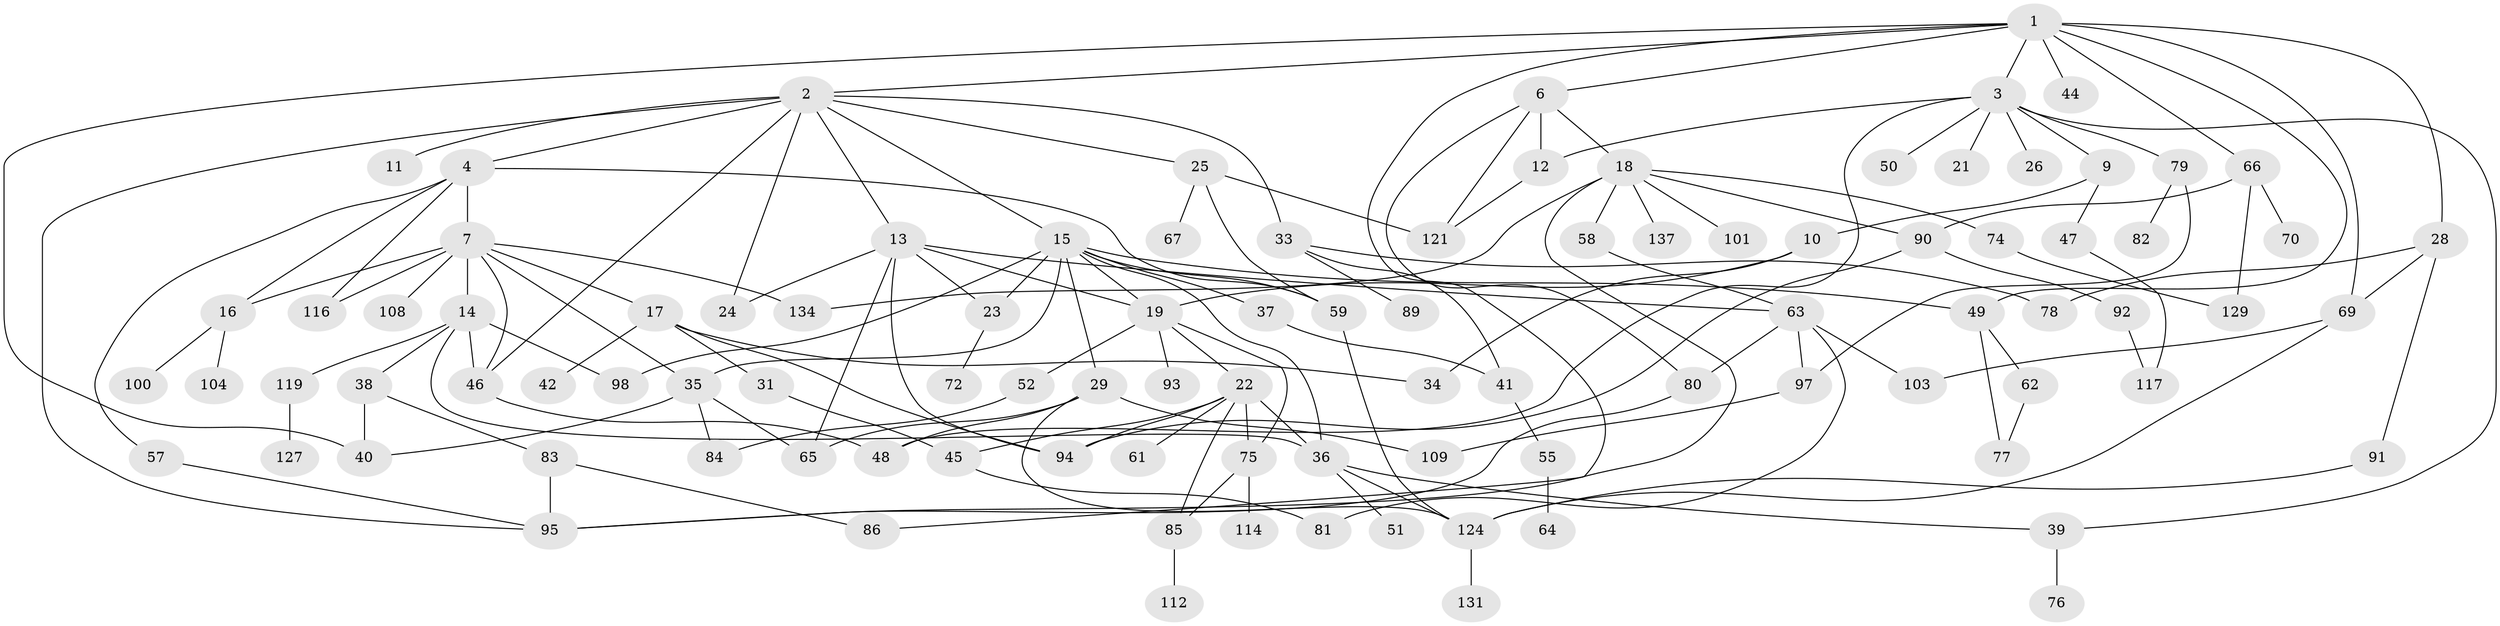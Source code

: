 // Generated by graph-tools (version 1.1) at 2025/51/02/27/25 19:51:41]
// undirected, 99 vertices, 154 edges
graph export_dot {
graph [start="1"]
  node [color=gray90,style=filled];
  1 [super="+20"];
  2 [super="+8"];
  3 [super="+5"];
  4 [super="+105"];
  6;
  7 [super="+53"];
  9;
  10 [super="+136"];
  11;
  12 [super="+68"];
  13 [super="+73"];
  14 [super="+135"];
  15 [super="+27"];
  16 [super="+96"];
  17 [super="+32"];
  18 [super="+43"];
  19 [super="+130"];
  21;
  22 [super="+30"];
  23;
  24;
  25 [super="+71"];
  26;
  28 [super="+54"];
  29;
  31;
  33 [super="+56"];
  34 [super="+133"];
  35 [super="+128"];
  36 [super="+107"];
  37;
  38;
  39;
  40 [super="+111"];
  41;
  42;
  44;
  45;
  46;
  47;
  48;
  49 [super="+60"];
  50;
  51;
  52 [super="+99"];
  55;
  57;
  58;
  59 [super="+122"];
  61;
  62 [super="+102"];
  63 [super="+123"];
  64 [super="+87"];
  65 [super="+88"];
  66 [super="+118"];
  67;
  69 [super="+132"];
  70;
  72;
  74;
  75;
  76;
  77 [super="+113"];
  78;
  79;
  80 [super="+115"];
  81;
  82;
  83;
  84;
  85;
  86;
  89;
  90 [super="+110"];
  91;
  92;
  93;
  94 [super="+120"];
  95 [super="+106"];
  97;
  98;
  100;
  101;
  103;
  104;
  108;
  109;
  112;
  114;
  116;
  117;
  119;
  121 [super="+126"];
  124 [super="+125"];
  127;
  129;
  131;
  134;
  137;
  1 -- 2;
  1 -- 3;
  1 -- 6;
  1 -- 40;
  1 -- 44;
  1 -- 49;
  1 -- 66;
  1 -- 28;
  1 -- 86;
  1 -- 69;
  2 -- 4;
  2 -- 13;
  2 -- 33;
  2 -- 24;
  2 -- 25;
  2 -- 11;
  2 -- 46;
  2 -- 15;
  2 -- 95;
  3 -- 9;
  3 -- 12;
  3 -- 26;
  3 -- 39;
  3 -- 48;
  3 -- 50;
  3 -- 21;
  3 -- 79;
  4 -- 7;
  4 -- 16;
  4 -- 57;
  4 -- 116;
  4 -- 59;
  6 -- 18;
  6 -- 80;
  6 -- 121;
  6 -- 12;
  7 -- 14 [weight=2];
  7 -- 17;
  7 -- 108;
  7 -- 116;
  7 -- 16;
  7 -- 134;
  7 -- 35;
  7 -- 46;
  9 -- 10;
  9 -- 47;
  10 -- 19;
  10 -- 34;
  12 -- 121;
  13 -- 23;
  13 -- 24;
  13 -- 19;
  13 -- 63;
  13 -- 65;
  13 -- 94;
  14 -- 38;
  14 -- 119;
  14 -- 36;
  14 -- 46;
  14 -- 98;
  15 -- 19;
  15 -- 35;
  15 -- 36;
  15 -- 49;
  15 -- 98;
  15 -- 37;
  15 -- 23;
  15 -- 59;
  15 -- 29;
  16 -- 100;
  16 -- 104;
  17 -- 31;
  17 -- 34;
  17 -- 42;
  17 -- 94;
  18 -- 58;
  18 -- 74;
  18 -- 90;
  18 -- 101;
  18 -- 137;
  18 -- 134;
  18 -- 95;
  19 -- 22;
  19 -- 52;
  19 -- 93;
  19 -- 75;
  22 -- 45;
  22 -- 75;
  22 -- 85;
  22 -- 61;
  22 -- 36;
  22 -- 94;
  23 -- 72;
  25 -- 67;
  25 -- 121;
  25 -- 59;
  28 -- 69;
  28 -- 91;
  28 -- 78;
  29 -- 65;
  29 -- 109;
  29 -- 48;
  29 -- 124;
  31 -- 45;
  33 -- 89;
  33 -- 41;
  33 -- 78;
  35 -- 40;
  35 -- 84;
  35 -- 65;
  36 -- 51;
  36 -- 124;
  36 -- 39;
  37 -- 41;
  38 -- 83;
  38 -- 40;
  39 -- 76;
  41 -- 55;
  45 -- 81;
  46 -- 48;
  47 -- 117;
  49 -- 62;
  49 -- 77;
  52 -- 84;
  55 -- 64;
  57 -- 95;
  58 -- 63;
  59 -- 124;
  62 -- 77;
  63 -- 97;
  63 -- 80;
  63 -- 81;
  63 -- 103;
  66 -- 70;
  66 -- 129;
  66 -- 90;
  69 -- 103;
  69 -- 124;
  74 -- 129;
  75 -- 114;
  75 -- 85;
  79 -- 82;
  79 -- 97;
  80 -- 95;
  83 -- 86;
  83 -- 95;
  85 -- 112;
  90 -- 92;
  90 -- 94;
  91 -- 124;
  92 -- 117;
  97 -- 109;
  119 -- 127;
  124 -- 131;
}
